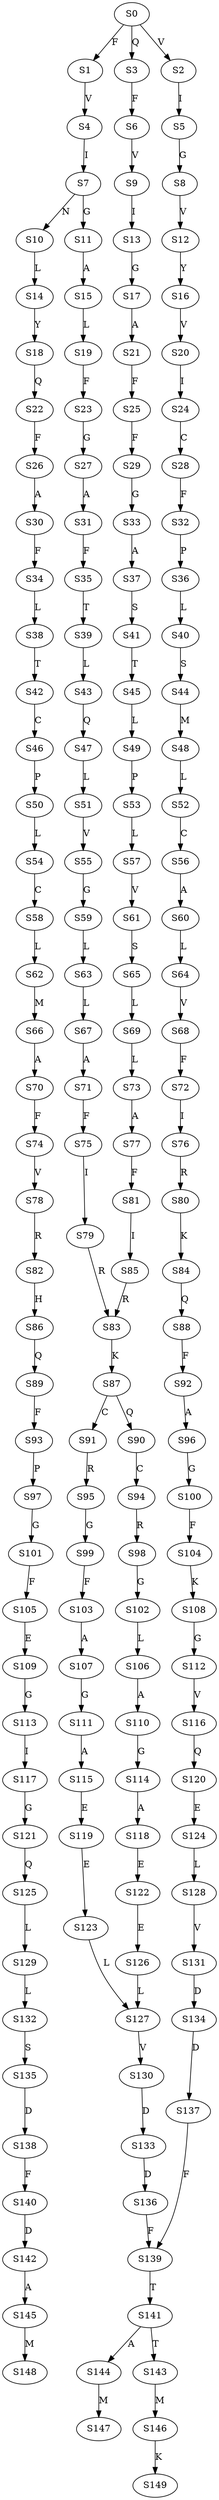 strict digraph  {
	S0 -> S1 [ label = F ];
	S0 -> S2 [ label = V ];
	S0 -> S3 [ label = Q ];
	S1 -> S4 [ label = V ];
	S2 -> S5 [ label = I ];
	S3 -> S6 [ label = F ];
	S4 -> S7 [ label = I ];
	S5 -> S8 [ label = G ];
	S6 -> S9 [ label = V ];
	S7 -> S10 [ label = N ];
	S7 -> S11 [ label = G ];
	S8 -> S12 [ label = V ];
	S9 -> S13 [ label = I ];
	S10 -> S14 [ label = L ];
	S11 -> S15 [ label = A ];
	S12 -> S16 [ label = Y ];
	S13 -> S17 [ label = G ];
	S14 -> S18 [ label = Y ];
	S15 -> S19 [ label = L ];
	S16 -> S20 [ label = V ];
	S17 -> S21 [ label = A ];
	S18 -> S22 [ label = Q ];
	S19 -> S23 [ label = F ];
	S20 -> S24 [ label = I ];
	S21 -> S25 [ label = F ];
	S22 -> S26 [ label = F ];
	S23 -> S27 [ label = G ];
	S24 -> S28 [ label = C ];
	S25 -> S29 [ label = F ];
	S26 -> S30 [ label = A ];
	S27 -> S31 [ label = A ];
	S28 -> S32 [ label = F ];
	S29 -> S33 [ label = G ];
	S30 -> S34 [ label = F ];
	S31 -> S35 [ label = F ];
	S32 -> S36 [ label = P ];
	S33 -> S37 [ label = A ];
	S34 -> S38 [ label = L ];
	S35 -> S39 [ label = T ];
	S36 -> S40 [ label = L ];
	S37 -> S41 [ label = S ];
	S38 -> S42 [ label = T ];
	S39 -> S43 [ label = L ];
	S40 -> S44 [ label = S ];
	S41 -> S45 [ label = T ];
	S42 -> S46 [ label = C ];
	S43 -> S47 [ label = Q ];
	S44 -> S48 [ label = M ];
	S45 -> S49 [ label = L ];
	S46 -> S50 [ label = P ];
	S47 -> S51 [ label = L ];
	S48 -> S52 [ label = L ];
	S49 -> S53 [ label = P ];
	S50 -> S54 [ label = L ];
	S51 -> S55 [ label = V ];
	S52 -> S56 [ label = C ];
	S53 -> S57 [ label = L ];
	S54 -> S58 [ label = C ];
	S55 -> S59 [ label = G ];
	S56 -> S60 [ label = A ];
	S57 -> S61 [ label = V ];
	S58 -> S62 [ label = L ];
	S59 -> S63 [ label = L ];
	S60 -> S64 [ label = L ];
	S61 -> S65 [ label = S ];
	S62 -> S66 [ label = M ];
	S63 -> S67 [ label = L ];
	S64 -> S68 [ label = V ];
	S65 -> S69 [ label = L ];
	S66 -> S70 [ label = A ];
	S67 -> S71 [ label = A ];
	S68 -> S72 [ label = F ];
	S69 -> S73 [ label = L ];
	S70 -> S74 [ label = F ];
	S71 -> S75 [ label = F ];
	S72 -> S76 [ label = I ];
	S73 -> S77 [ label = A ];
	S74 -> S78 [ label = V ];
	S75 -> S79 [ label = I ];
	S76 -> S80 [ label = R ];
	S77 -> S81 [ label = F ];
	S78 -> S82 [ label = R ];
	S79 -> S83 [ label = R ];
	S80 -> S84 [ label = K ];
	S81 -> S85 [ label = I ];
	S82 -> S86 [ label = H ];
	S83 -> S87 [ label = K ];
	S84 -> S88 [ label = Q ];
	S85 -> S83 [ label = R ];
	S86 -> S89 [ label = Q ];
	S87 -> S90 [ label = Q ];
	S87 -> S91 [ label = C ];
	S88 -> S92 [ label = F ];
	S89 -> S93 [ label = F ];
	S90 -> S94 [ label = C ];
	S91 -> S95 [ label = R ];
	S92 -> S96 [ label = A ];
	S93 -> S97 [ label = P ];
	S94 -> S98 [ label = R ];
	S95 -> S99 [ label = G ];
	S96 -> S100 [ label = G ];
	S97 -> S101 [ label = G ];
	S98 -> S102 [ label = G ];
	S99 -> S103 [ label = F ];
	S100 -> S104 [ label = F ];
	S101 -> S105 [ label = F ];
	S102 -> S106 [ label = L ];
	S103 -> S107 [ label = A ];
	S104 -> S108 [ label = K ];
	S105 -> S109 [ label = E ];
	S106 -> S110 [ label = A ];
	S107 -> S111 [ label = G ];
	S108 -> S112 [ label = G ];
	S109 -> S113 [ label = G ];
	S110 -> S114 [ label = G ];
	S111 -> S115 [ label = A ];
	S112 -> S116 [ label = V ];
	S113 -> S117 [ label = I ];
	S114 -> S118 [ label = A ];
	S115 -> S119 [ label = E ];
	S116 -> S120 [ label = Q ];
	S117 -> S121 [ label = G ];
	S118 -> S122 [ label = E ];
	S119 -> S123 [ label = E ];
	S120 -> S124 [ label = E ];
	S121 -> S125 [ label = Q ];
	S122 -> S126 [ label = E ];
	S123 -> S127 [ label = L ];
	S124 -> S128 [ label = L ];
	S125 -> S129 [ label = L ];
	S126 -> S127 [ label = L ];
	S127 -> S130 [ label = V ];
	S128 -> S131 [ label = V ];
	S129 -> S132 [ label = L ];
	S130 -> S133 [ label = D ];
	S131 -> S134 [ label = D ];
	S132 -> S135 [ label = S ];
	S133 -> S136 [ label = D ];
	S134 -> S137 [ label = D ];
	S135 -> S138 [ label = D ];
	S136 -> S139 [ label = F ];
	S137 -> S139 [ label = F ];
	S138 -> S140 [ label = F ];
	S139 -> S141 [ label = T ];
	S140 -> S142 [ label = D ];
	S141 -> S143 [ label = T ];
	S141 -> S144 [ label = A ];
	S142 -> S145 [ label = A ];
	S143 -> S146 [ label = M ];
	S144 -> S147 [ label = M ];
	S145 -> S148 [ label = M ];
	S146 -> S149 [ label = K ];
}

